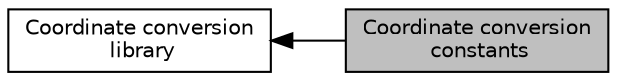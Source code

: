 digraph "Coordinate conversion constants"
{
  edge [fontname="Helvetica",fontsize="10",labelfontname="Helvetica",labelfontsize="10"];
  node [fontname="Helvetica",fontsize="10",shape=record];
  rankdir=LR;
  Node0 [label="Coordinate conversion\l constants",height=0.2,width=0.4,color="black", fillcolor="grey75", style="filled", fontcolor="black"];
  Node1 [label="Coordinate conversion\l library",height=0.2,width=0.4,color="black", fillcolor="white", style="filled",URL="$group__convertlib.html"];
  Node1->Node0 [shape=plaintext, dir="back", style="solid"];
}

